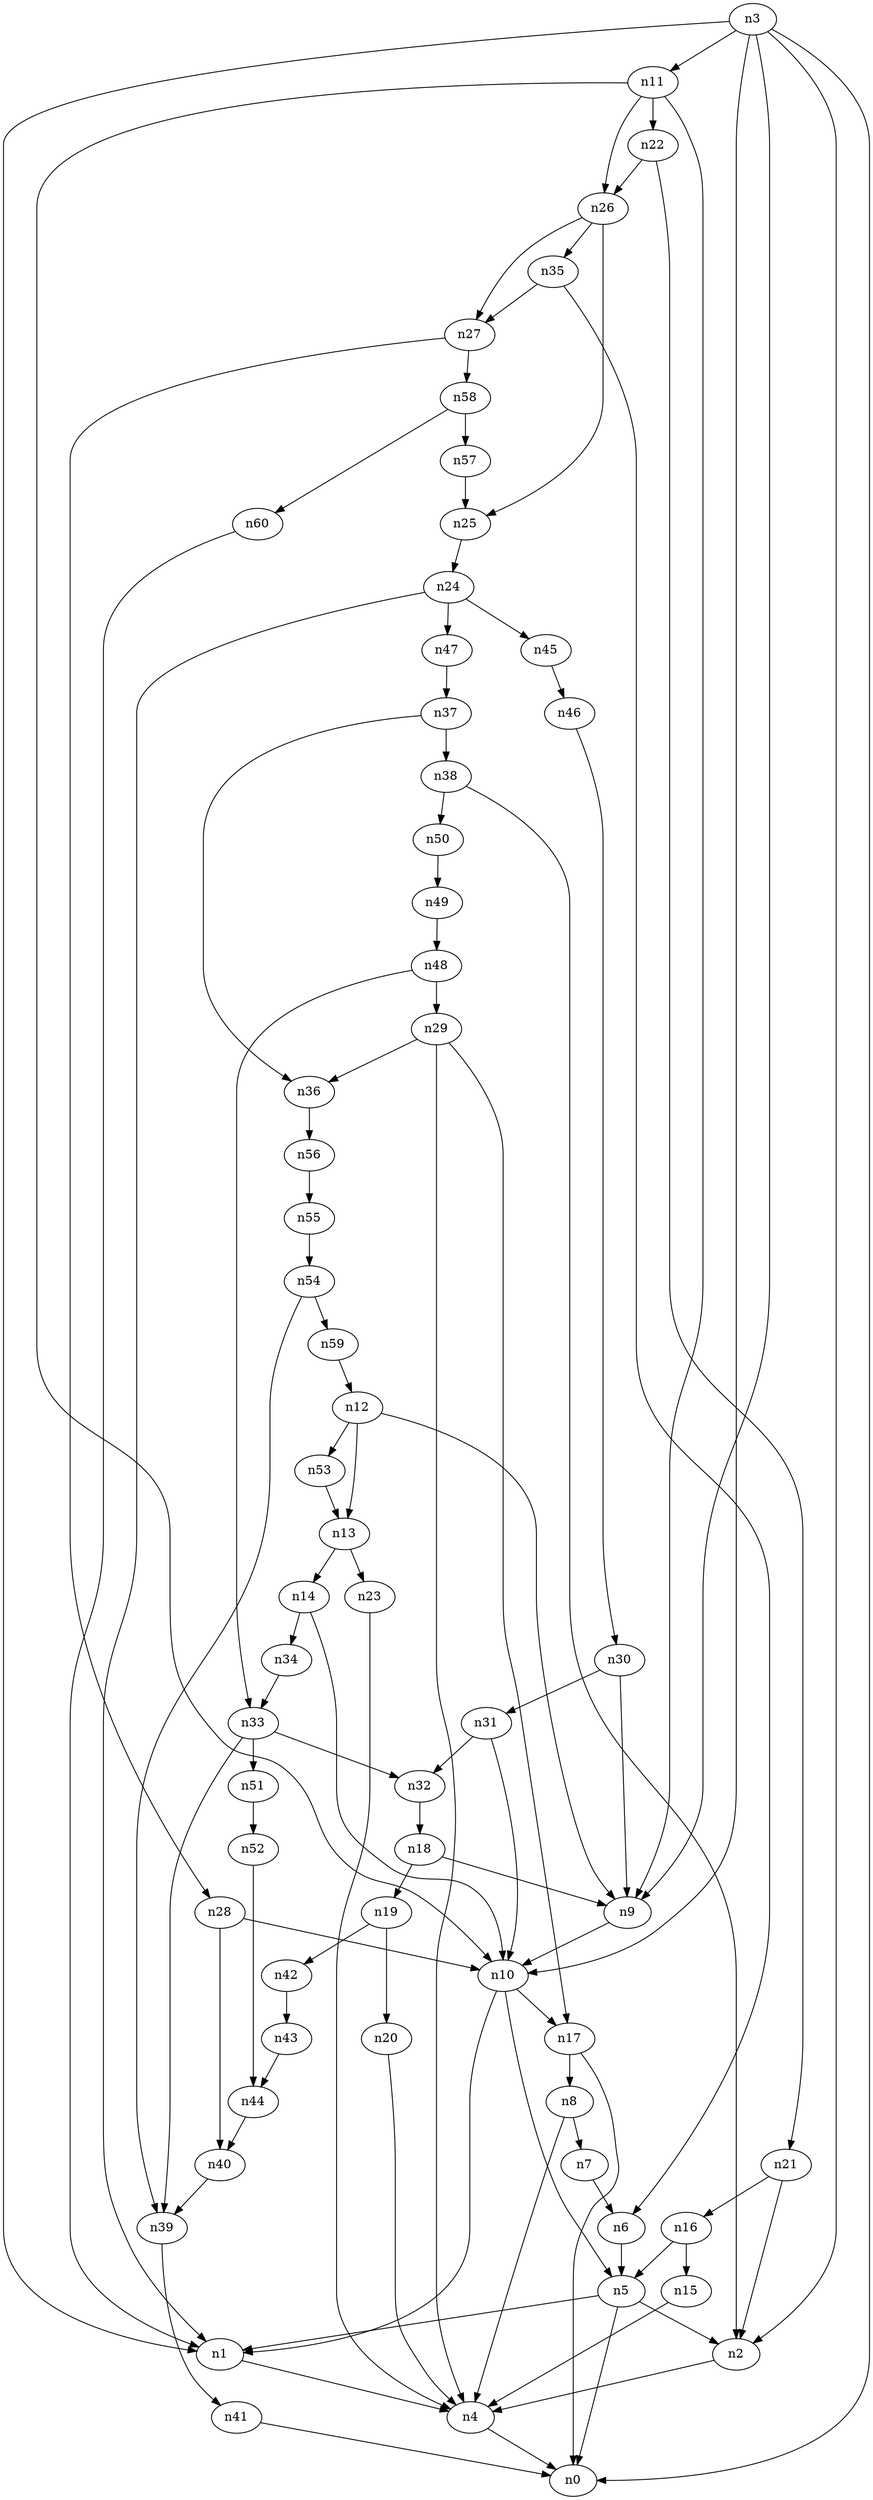digraph G {
	n1 -> n4	 [_graphml_id=e4];
	n2 -> n4	 [_graphml_id=e7];
	n3 -> n0	 [_graphml_id=e0];
	n3 -> n1	 [_graphml_id=e3];
	n3 -> n2	 [_graphml_id=e6];
	n3 -> n9	 [_graphml_id=e13];
	n3 -> n10	 [_graphml_id=e18];
	n3 -> n11	 [_graphml_id=e16];
	n4 -> n0	 [_graphml_id=e1];
	n5 -> n0	 [_graphml_id=e2];
	n5 -> n1	 [_graphml_id=e5];
	n5 -> n2	 [_graphml_id=e8];
	n6 -> n5	 [_graphml_id=e9];
	n7 -> n6	 [_graphml_id=e10];
	n8 -> n4	 [_graphml_id=e12];
	n8 -> n7	 [_graphml_id=e11];
	n9 -> n10	 [_graphml_id=e14];
	n10 -> n1	 [_graphml_id=e15];
	n10 -> n5	 [_graphml_id=e28];
	n10 -> n17	 [_graphml_id=e27];
	n11 -> n9	 [_graphml_id=e17];
	n11 -> n10	 [_graphml_id=e38];
	n11 -> n22	 [_graphml_id=e35];
	n11 -> n26	 [_graphml_id=e78];
	n12 -> n9	 [_graphml_id=e19];
	n12 -> n13	 [_graphml_id=e20];
	n12 -> n53	 [_graphml_id=e87];
	n13 -> n14	 [_graphml_id=e21];
	n13 -> n23	 [_graphml_id=e37];
	n14 -> n10	 [_graphml_id=e22];
	n14 -> n34	 [_graphml_id=e55];
	n15 -> n4	 [_graphml_id=e23];
	n16 -> n5	 [_graphml_id=e25];
	n16 -> n15	 [_graphml_id=e24];
	n17 -> n0	 [_graphml_id=e26];
	n17 -> n8	 [_graphml_id=e48];
	n18 -> n9	 [_graphml_id=e29];
	n18 -> n19	 [_graphml_id=e30];
	n19 -> n20	 [_graphml_id=e31];
	n19 -> n42	 [_graphml_id=e69];
	n20 -> n4	 [_graphml_id=e32];
	n21 -> n2	 [_graphml_id=e68];
	n21 -> n16	 [_graphml_id=e33];
	n22 -> n21	 [_graphml_id=e34];
	n22 -> n26	 [_graphml_id=e42];
	n23 -> n4	 [_graphml_id=e36];
	n24 -> n1	 [_graphml_id=e39];
	n24 -> n45	 [_graphml_id=e73];
	n24 -> n47	 [_graphml_id=e77];
	n25 -> n24	 [_graphml_id=e40];
	n26 -> n25	 [_graphml_id=e41];
	n26 -> n27	 [_graphml_id=e43];
	n26 -> n35	 [_graphml_id=e57];
	n27 -> n28	 [_graphml_id=e44];
	n27 -> n58	 [_graphml_id=e95];
	n28 -> n10	 [_graphml_id=e45];
	n28 -> n40	 [_graphml_id=e65];
	n29 -> n4	 [_graphml_id=e47];
	n29 -> n17	 [_graphml_id=e46];
	n29 -> n36	 [_graphml_id=e59];
	n30 -> n9	 [_graphml_id=e49];
	n30 -> n31	 [_graphml_id=e50];
	n31 -> n10	 [_graphml_id=e58];
	n31 -> n32	 [_graphml_id=e51];
	n32 -> n18	 [_graphml_id=e52];
	n33 -> n32	 [_graphml_id=e53];
	n33 -> n39	 [_graphml_id=e63];
	n33 -> n51	 [_graphml_id=e83];
	n34 -> n33	 [_graphml_id=e54];
	n35 -> n6	 [_graphml_id=e98];
	n35 -> n27	 [_graphml_id=e56];
	n36 -> n56	 [_graphml_id=e92];
	n37 -> n36	 [_graphml_id=e60];
	n37 -> n38	 [_graphml_id=e61];
	n38 -> n2	 [_graphml_id=e62];
	n38 -> n50	 [_graphml_id=e82];
	n39 -> n41	 [_graphml_id=e67];
	n40 -> n39	 [_graphml_id=e64];
	n41 -> n0	 [_graphml_id=e66];
	n42 -> n43	 [_graphml_id=e70];
	n43 -> n44	 [_graphml_id=e71];
	n44 -> n40	 [_graphml_id=e72];
	n45 -> n46	 [_graphml_id=e74];
	n46 -> n30	 [_graphml_id=e75];
	n47 -> n37	 [_graphml_id=e76];
	n48 -> n29	 [_graphml_id=e88];
	n48 -> n33	 [_graphml_id=e79];
	n49 -> n48	 [_graphml_id=e80];
	n50 -> n49	 [_graphml_id=e81];
	n51 -> n52	 [_graphml_id=e84];
	n52 -> n44	 [_graphml_id=e85];
	n53 -> n13	 [_graphml_id=e86];
	n54 -> n39	 [_graphml_id=e89];
	n54 -> n59	 [_graphml_id=e96];
	n55 -> n54	 [_graphml_id=e90];
	n56 -> n55	 [_graphml_id=e91];
	n57 -> n25	 [_graphml_id=e93];
	n58 -> n57	 [_graphml_id=e94];
	n58 -> n60	 [_graphml_id=e100];
	n59 -> n12	 [_graphml_id=e97];
	n60 -> n1	 [_graphml_id=e99];
}
